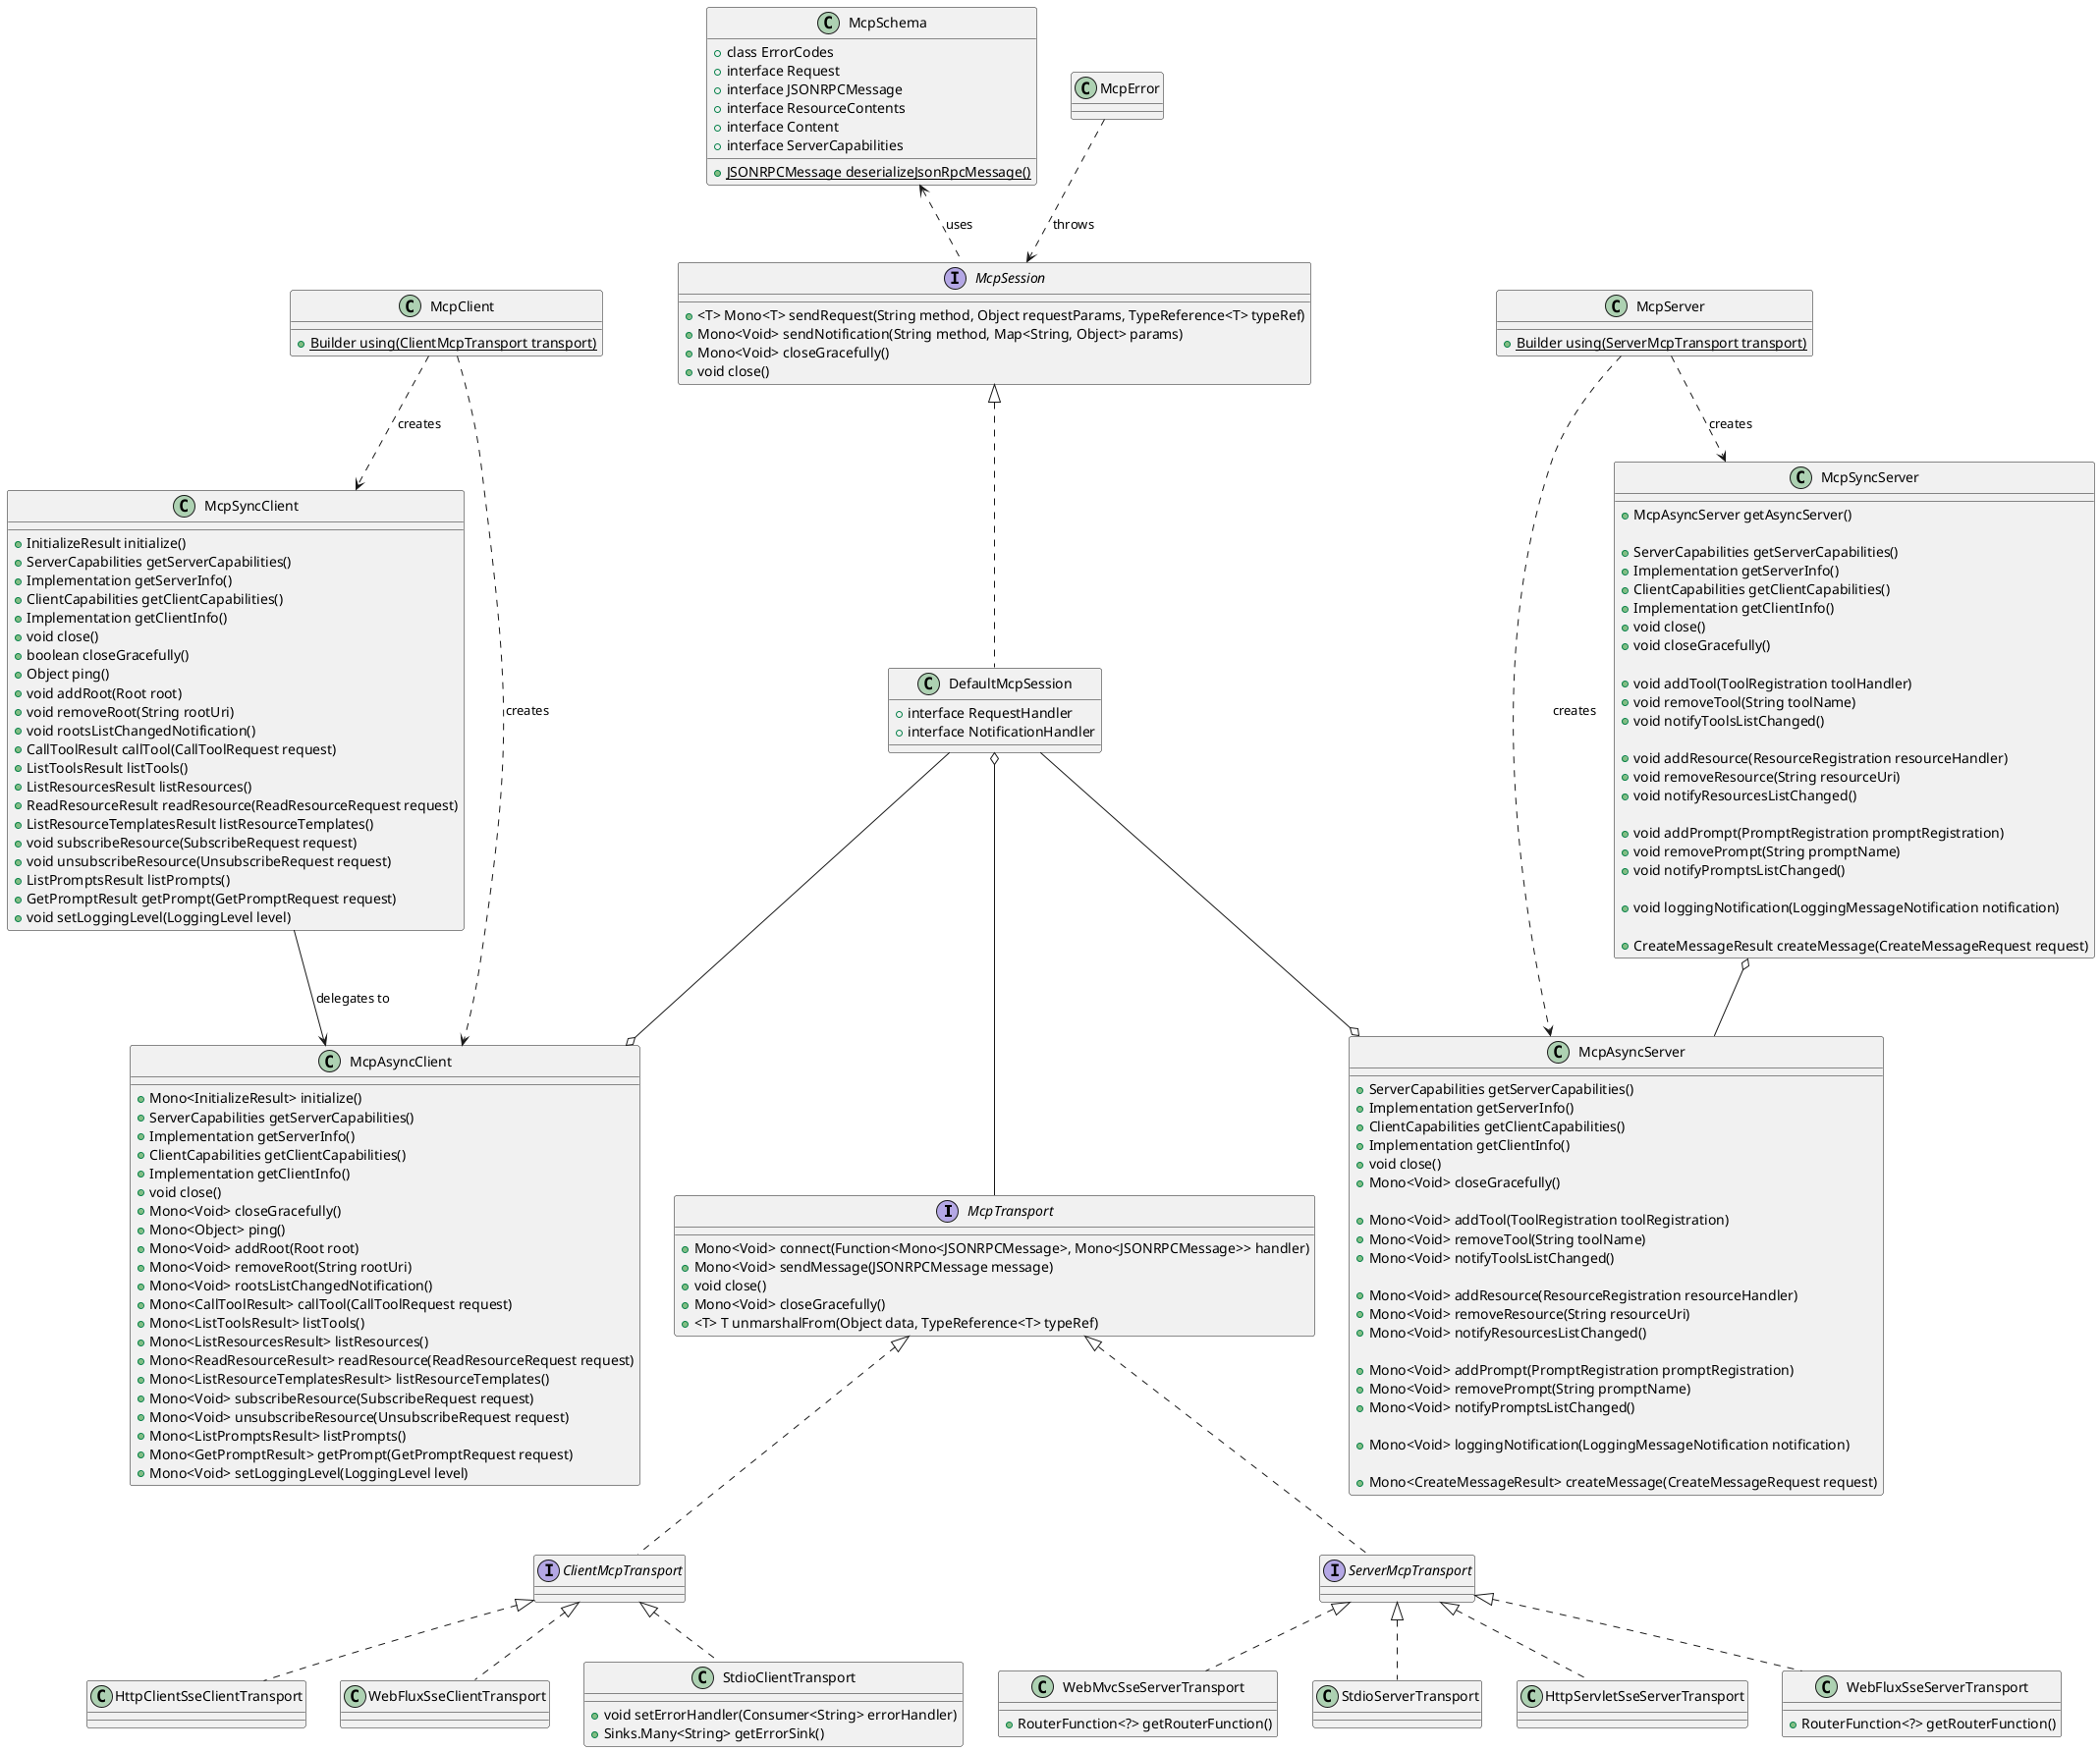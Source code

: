 @startuml Core Components

' Core Interfaces
interface McpTransport {
  +Mono<Void> connect(Function<Mono<JSONRPCMessage>, Mono<JSONRPCMessage>> handler)
  +Mono<Void> sendMessage(JSONRPCMessage message)
  +void close()
  +Mono<Void> closeGracefully()
  +<T> T unmarshalFrom(Object data, TypeReference<T> typeRef)
}

interface McpSession {
  +<T> Mono<T> sendRequest(String method, Object requestParams, TypeReference<T> typeRef)
  +Mono<Void> sendNotification(String method, Map<String, Object> params)
  +Mono<Void> closeGracefully()
  +void close()
}

' Core Implementation Classes
class DefaultMcpSession {
  +interface RequestHandler
  +interface NotificationHandler
}

' Client Classes
class McpClient {
  +{static} Builder using(ClientMcpTransport transport)
}

class McpAsyncClient {
  +Mono<InitializeResult> initialize()
  +ServerCapabilities getServerCapabilities()
  +Implementation getServerInfo()
  +ClientCapabilities getClientCapabilities()
  +Implementation getClientInfo()
  +void close()
  +Mono<Void> closeGracefully()
  +Mono<Object> ping()
  +Mono<Void> addRoot(Root root)
  +Mono<Void> removeRoot(String rootUri)
  +Mono<Void> rootsListChangedNotification()
  +Mono<CallToolResult> callTool(CallToolRequest request)
  +Mono<ListToolsResult> listTools()
  +Mono<ListResourcesResult> listResources()
  +Mono<ReadResourceResult> readResource(ReadResourceRequest request)
  +Mono<ListResourceTemplatesResult> listResourceTemplates()
  +Mono<Void> subscribeResource(SubscribeRequest request)
  +Mono<Void> unsubscribeResource(UnsubscribeRequest request)
  +Mono<ListPromptsResult> listPrompts()
  +Mono<GetPromptResult> getPrompt(GetPromptRequest request)
  +Mono<Void> setLoggingLevel(LoggingLevel level)
}

class McpSyncClient {
  +InitializeResult initialize()
  +ServerCapabilities getServerCapabilities()
  +Implementation getServerInfo()
  +ClientCapabilities getClientCapabilities()
  +Implementation getClientInfo()
  +void close()
  +boolean closeGracefully()
  +Object ping()
  +void addRoot(Root root)
  +void removeRoot(String rootUri)
  +void rootsListChangedNotification()
  +CallToolResult callTool(CallToolRequest request)
  +ListToolsResult listTools()
  +ListResourcesResult listResources()
  +ReadResourceResult readResource(ReadResourceRequest request)
  +ListResourceTemplatesResult listResourceTemplates()
  +void subscribeResource(SubscribeRequest request)
  +void unsubscribeResource(UnsubscribeRequest request)
  +ListPromptsResult listPrompts()
  +GetPromptResult getPrompt(GetPromptRequest request)
  +void setLoggingLevel(LoggingLevel level)
}

' Server Classes
class McpServer {
  +{static} Builder using(ServerMcpTransport transport)
}

class McpAsyncServer {
  
  +ServerCapabilities getServerCapabilities()
  +Implementation getServerInfo()
  +ClientCapabilities getClientCapabilities()
  +Implementation getClientInfo()
  +void close()
  +Mono<Void> closeGracefully()
  
  ' Tool Management
  +Mono<Void> addTool(ToolRegistration toolRegistration)
  +Mono<Void> removeTool(String toolName)
  +Mono<Void> notifyToolsListChanged()
  
  ' Resource Management
  +Mono<Void> addResource(ResourceRegistration resourceHandler)
  +Mono<Void> removeResource(String resourceUri)
  +Mono<Void> notifyResourcesListChanged()
  
  ' Prompt Management
  +Mono<Void> addPrompt(PromptRegistration promptRegistration)
  +Mono<Void> removePrompt(String promptName)
  +Mono<Void> notifyPromptsListChanged()
  
  ' Logging
  +Mono<Void> loggingNotification(LoggingMessageNotification notification)
  
  ' Sampling
  +Mono<CreateMessageResult> createMessage(CreateMessageRequest request)
}

class McpSyncServer {
  +McpAsyncServer getAsyncServer()
  
  +ServerCapabilities getServerCapabilities()
  +Implementation getServerInfo()
  +ClientCapabilities getClientCapabilities()
  +Implementation getClientInfo()
  +void close()
  +void closeGracefully()
  
  ' Tool Management
  +void addTool(ToolRegistration toolHandler)
  +void removeTool(String toolName)
  +void notifyToolsListChanged()
  
  ' Resource Management
  +void addResource(ResourceRegistration resourceHandler)
  +void removeResource(String resourceUri)
  +void notifyResourcesListChanged()
  
  ' Prompt Management
  +void addPrompt(PromptRegistration promptRegistration)
  +void removePrompt(String promptName)
  +void notifyPromptsListChanged()
  
  ' Logging
  +void loggingNotification(LoggingMessageNotification notification)
  
  ' Sampling
  +CreateMessageResult createMessage(CreateMessageRequest request)
}

' Transport Implementations
class StdioClientTransport implements ClientMcpTransport {  
  +void setErrorHandler(Consumer<String> errorHandler)
  +Sinks.Many<String> getErrorSink()
}

class StdioServerTransport implements ServerMcpTransport {
}


class HttpServletSseServerTransport implements ServerMcpTransport {
}


class HttpClientSseClientTransport implements ClientMcpTransport {  
}


class WebFluxSseClientTransport implements ClientMcpTransport {
}


class WebFluxSseServerTransport implements ServerMcpTransport {
  +RouterFunction<?> getRouterFunction()
}

class WebMvcSseServerTransport implements ServerMcpTransport {
  +RouterFunction<?> getRouterFunction()
}


' Schema and Error Classes
class McpSchema {
  +class ErrorCodes
  +interface Request
  +interface JSONRPCMessage
  +interface ResourceContents
  +interface Content
  +interface ServerCapabilities
  +{static} JSONRPCMessage deserializeJsonRpcMessage()
}

class McpError {
}

' Relationships
McpTransport <|.. ClientMcpTransport
McpTransport <|.. ServerMcpTransport

McpSession <|.. DefaultMcpSession
DefaultMcpSession --o McpAsyncClient
DefaultMcpSession --o McpAsyncServer

McpClient ..> McpAsyncClient : creates
McpClient ..> McpSyncClient : creates
McpSyncClient --> McpAsyncClient : delegates to

McpServer ..> McpAsyncServer : creates
McpServer ..> McpSyncServer : creates
McpSyncServer o-- McpAsyncServer

DefaultMcpSession o-- McpTransport
McpSchema <.. McpSession : uses
McpError ..> McpSession : throws

@enduml

@startuml Message Flow

package "MCP Schema" {
  interface JSONRPCMessage {
    +String jsonrpc()
  }
  
  interface Request {
  }
  
  class InitializeRequest
  class CallToolRequest
  class ListToolsRequest
  class ListResourcesRequest
  class ReadResourceRequest
  class ListResourceTemplatesRequest
  class ListPromptsRequest
  class GetPromptRequest
}

package "Resource Types" {
  interface ResourceContents {
    +String uri()
    +String mimeType()
  }
  
  class TextResourceContents
  class BlobResourceContents
  
  interface Content {
    +String type()
  }
  
  class TextContent
  class ImageContent
  class EmbeddedResource
  
  interface Annotated {
    +Annotations annotations()
  }
  
  interface PromptOrResourceReference {
    +String type()
  }
  
  class PromptReference
  class ResourceReference
}

JSONRPCMessage <|.. Request
Request <|.. InitializeRequest
Request <|.. CallToolRequest
Request <|.. ListToolsRequest
Request <|.. ListResourcesRequest
Request <|.. ReadResourceRequest
Request <|.. ListResourceTemplatesRequest
Request <|.. ListPromptsRequest
Request <|.. GetPromptRequest

ResourceContents <|.. TextResourceContents
ResourceContents <|.. BlobResourceContents

Content <|.. TextContent
Content <|.. ImageContent
Content <|.. EmbeddedResource

PromptOrResourceReference <|.. PromptReference
PromptOrResourceReference <|.. ResourceReference

@enduml
